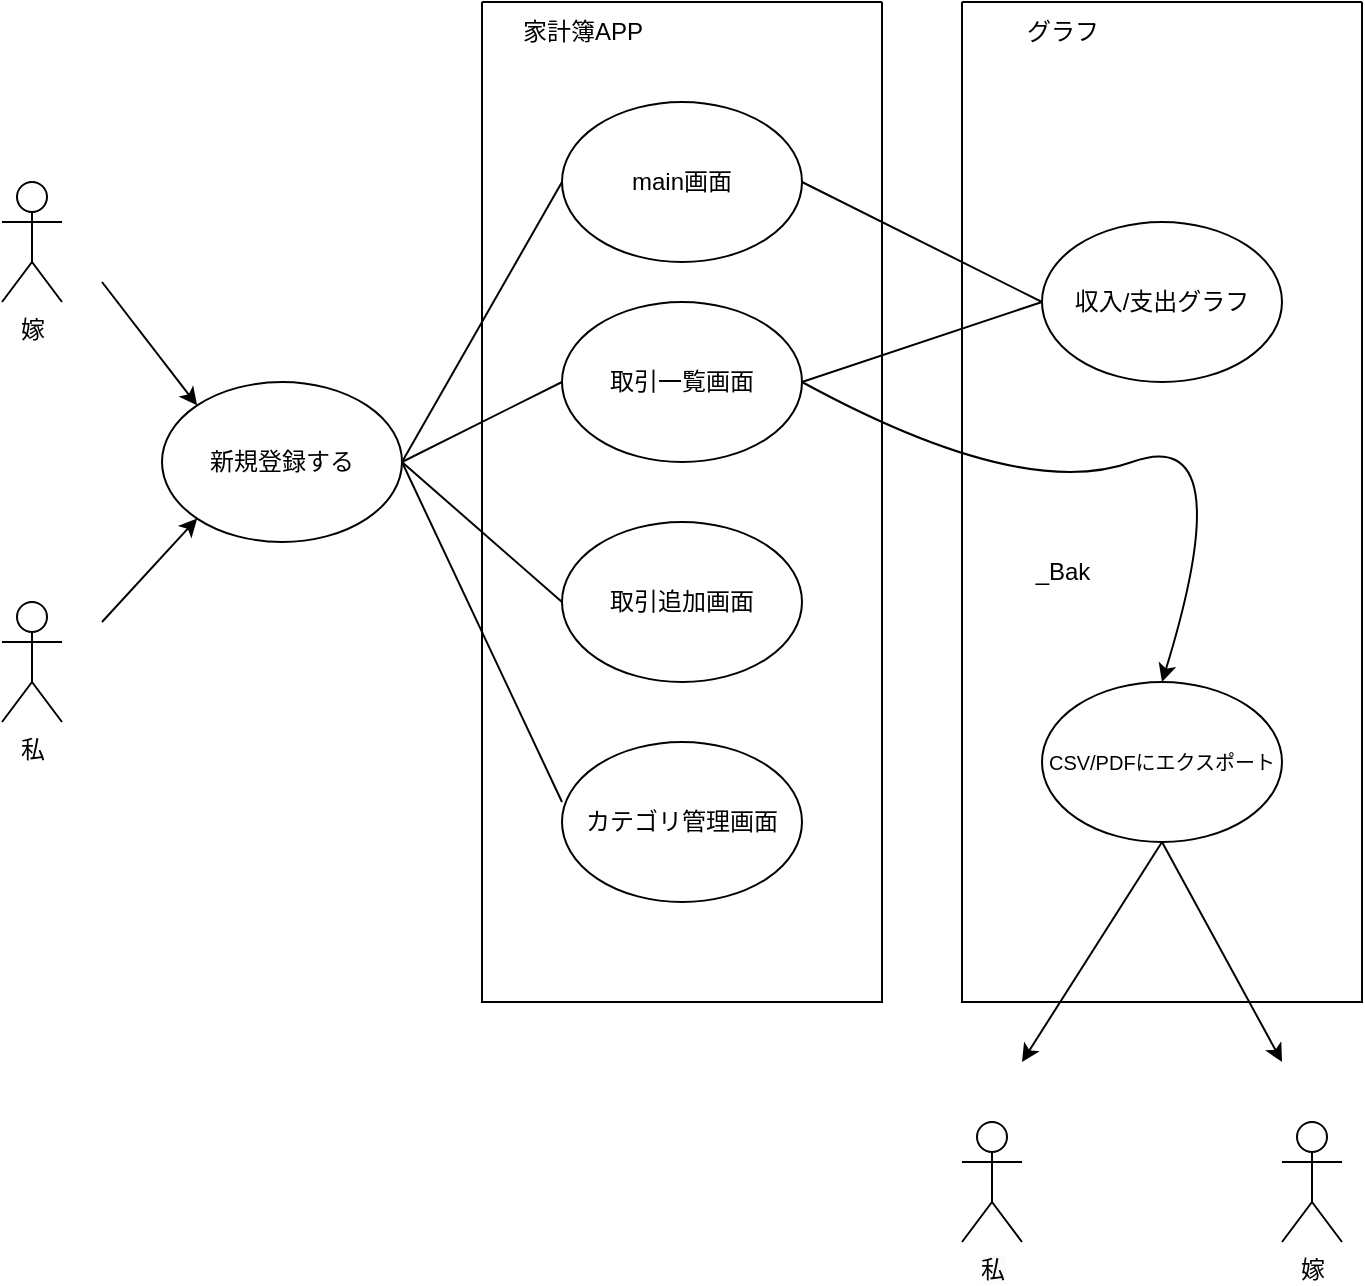 <mxfile>
    <diagram id="fVYfakyf75EEVNncoLDe" name="ページ1">
        <mxGraphModel dx="607" dy="761" grid="1" gridSize="10" guides="1" tooltips="1" connect="1" arrows="1" fold="1" page="1" pageScale="1" pageWidth="827" pageHeight="1169" math="0" shadow="0">
            <root>
                <mxCell id="0"/>
                <mxCell id="1" parent="0"/>
                <mxCell id="2" value="私" style="shape=umlActor;verticalLabelPosition=bottom;verticalAlign=top;html=1;outlineConnect=0;" parent="1" vertex="1">
                    <mxGeometry x="90" y="350" width="30" height="60" as="geometry"/>
                </mxCell>
                <mxCell id="4" value="" style="swimlane;startSize=0;" parent="1" vertex="1">
                    <mxGeometry x="330" y="50" width="200" height="500" as="geometry">
                        <mxRectangle x="330" y="50" width="50" height="40" as="alternateBounds"/>
                    </mxGeometry>
                </mxCell>
                <mxCell id="3" value="main画面" style="ellipse;whiteSpace=wrap;html=1;" parent="4" vertex="1">
                    <mxGeometry x="40" y="50" width="120" height="80" as="geometry"/>
                </mxCell>
                <mxCell id="6" value="家計簿APP" style="text;html=1;align=center;verticalAlign=middle;resizable=0;points=[];autosize=1;strokeColor=none;fillColor=none;" parent="4" vertex="1">
                    <mxGeometry x="10" width="80" height="30" as="geometry"/>
                </mxCell>
                <mxCell id="17" value="取引一覧画面" style="ellipse;whiteSpace=wrap;html=1;" parent="4" vertex="1">
                    <mxGeometry x="40" y="150" width="120" height="80" as="geometry"/>
                </mxCell>
                <mxCell id="18" value="取引追加画面" style="ellipse;whiteSpace=wrap;html=1;" parent="4" vertex="1">
                    <mxGeometry x="40" y="260" width="120" height="80" as="geometry"/>
                </mxCell>
                <mxCell id="27" value="&lt;span style=&quot;color: rgb(0, 0, 0);&quot;&gt;カテゴリ管理画面&lt;/span&gt;" style="ellipse;whiteSpace=wrap;html=1;" parent="4" vertex="1">
                    <mxGeometry x="40" y="370" width="120" height="80" as="geometry"/>
                </mxCell>
                <mxCell id="5" value="新規登録する" style="ellipse;whiteSpace=wrap;html=1;" parent="1" vertex="1">
                    <mxGeometry x="170" y="240" width="120" height="80" as="geometry"/>
                </mxCell>
                <mxCell id="8" value="嫁" style="shape=umlActor;verticalLabelPosition=bottom;verticalAlign=top;html=1;outlineConnect=0;" parent="1" vertex="1">
                    <mxGeometry x="90" y="140" width="30" height="60" as="geometry"/>
                </mxCell>
                <mxCell id="15" value="" style="endArrow=classic;html=1;entryX=0;entryY=1;entryDx=0;entryDy=0;" parent="1" target="5" edge="1">
                    <mxGeometry width="50" height="50" relative="1" as="geometry">
                        <mxPoint x="140" y="360" as="sourcePoint"/>
                        <mxPoint x="170" y="290" as="targetPoint"/>
                    </mxGeometry>
                </mxCell>
                <mxCell id="16" value="" style="endArrow=classic;html=1;entryX=0;entryY=0;entryDx=0;entryDy=0;" parent="1" target="5" edge="1">
                    <mxGeometry width="50" height="50" relative="1" as="geometry">
                        <mxPoint x="140" y="190" as="sourcePoint"/>
                        <mxPoint x="178" y="168" as="targetPoint"/>
                    </mxGeometry>
                </mxCell>
                <mxCell id="20" value="" style="swimlane;startSize=0;" parent="1" vertex="1">
                    <mxGeometry x="570" y="50" width="200" height="500" as="geometry">
                        <mxRectangle x="330" y="50" width="50" height="40" as="alternateBounds"/>
                    </mxGeometry>
                </mxCell>
                <mxCell id="22" value="グラフ" style="text;html=1;align=center;verticalAlign=middle;resizable=0;points=[];autosize=1;strokeColor=none;fillColor=none;" parent="20" vertex="1">
                    <mxGeometry x="20" width="60" height="30" as="geometry"/>
                </mxCell>
                <mxCell id="23" value="収入/支出グラフ" style="ellipse;whiteSpace=wrap;html=1;" parent="20" vertex="1">
                    <mxGeometry x="40" y="110" width="120" height="80" as="geometry"/>
                </mxCell>
                <mxCell id="25" value="_Bak" style="text;html=1;align=center;verticalAlign=middle;resizable=0;points=[];autosize=1;strokeColor=none;fillColor=none;" parent="20" vertex="1">
                    <mxGeometry x="25" y="270" width="50" height="30" as="geometry"/>
                </mxCell>
                <mxCell id="26" value="&lt;font style=&quot;font-size: 10px;&quot;&gt;CSV/PDFにエクスポート&lt;/font&gt;" style="ellipse;whiteSpace=wrap;html=1;" parent="20" vertex="1">
                    <mxGeometry x="40" y="340" width="120" height="80" as="geometry"/>
                </mxCell>
                <mxCell id="28" value="" style="endArrow=none;html=1;exitX=1;exitY=0.5;exitDx=0;exitDy=0;entryX=0;entryY=0.5;entryDx=0;entryDy=0;" parent="1" source="5" target="3" edge="1">
                    <mxGeometry width="50" height="50" relative="1" as="geometry">
                        <mxPoint x="310" y="250" as="sourcePoint"/>
                        <mxPoint x="360" y="200" as="targetPoint"/>
                    </mxGeometry>
                </mxCell>
                <mxCell id="30" value="" style="endArrow=none;html=1;entryX=0;entryY=0.5;entryDx=0;entryDy=0;exitX=1;exitY=0.5;exitDx=0;exitDy=0;" parent="1" source="5" target="17" edge="1">
                    <mxGeometry width="50" height="50" relative="1" as="geometry">
                        <mxPoint x="290" y="250" as="sourcePoint"/>
                        <mxPoint x="380" y="150" as="targetPoint"/>
                    </mxGeometry>
                </mxCell>
                <mxCell id="31" value="" style="endArrow=none;html=1;exitX=1;exitY=0.5;exitDx=0;exitDy=0;entryX=0;entryY=0.5;entryDx=0;entryDy=0;" parent="1" source="5" target="18" edge="1">
                    <mxGeometry width="50" height="50" relative="1" as="geometry">
                        <mxPoint x="310" y="270" as="sourcePoint"/>
                        <mxPoint x="300" y="300" as="targetPoint"/>
                    </mxGeometry>
                </mxCell>
                <mxCell id="32" value="" style="endArrow=none;html=1;entryX=0;entryY=0.375;entryDx=0;entryDy=0;entryPerimeter=0;exitX=1;exitY=0.5;exitDx=0;exitDy=0;" parent="1" source="5" target="27" edge="1">
                    <mxGeometry width="50" height="50" relative="1" as="geometry">
                        <mxPoint x="290" y="250" as="sourcePoint"/>
                        <mxPoint x="400" y="170" as="targetPoint"/>
                    </mxGeometry>
                </mxCell>
                <mxCell id="33" value="" style="endArrow=none;html=1;entryX=0;entryY=0.5;entryDx=0;entryDy=0;exitX=1;exitY=0.5;exitDx=0;exitDy=0;" parent="1" source="17" target="23" edge="1">
                    <mxGeometry width="50" height="50" relative="1" as="geometry">
                        <mxPoint x="530" y="250" as="sourcePoint"/>
                        <mxPoint x="610" y="210" as="targetPoint"/>
                    </mxGeometry>
                </mxCell>
                <mxCell id="35" value="" style="endArrow=none;html=1;entryX=0;entryY=0.5;entryDx=0;entryDy=0;exitX=1;exitY=0.5;exitDx=0;exitDy=0;" parent="1" source="3" target="23" edge="1">
                    <mxGeometry width="50" height="50" relative="1" as="geometry">
                        <mxPoint x="500" y="150" as="sourcePoint"/>
                        <mxPoint x="620" y="210" as="targetPoint"/>
                    </mxGeometry>
                </mxCell>
                <mxCell id="36" value="&lt;meta charset=&quot;utf-8&quot;&gt;&lt;span style=&quot;color: rgb(0, 0, 0); font-family: Helvetica; font-size: 12px; font-style: normal; font-variant-ligatures: normal; font-variant-caps: normal; font-weight: 400; letter-spacing: normal; orphans: 2; text-align: center; text-indent: 0px; text-transform: none; widows: 2; word-spacing: 0px; -webkit-text-stroke-width: 0px; white-space: nowrap; background-color: rgb(251, 251, 251); text-decoration-thickness: initial; text-decoration-style: initial; text-decoration-color: initial; display: inline !important; float: none;&quot;&gt;私&lt;/span&gt;" style="shape=umlActor;verticalLabelPosition=bottom;verticalAlign=top;html=1;outlineConnect=0;" parent="1" vertex="1">
                    <mxGeometry x="570" y="610" width="30" height="60" as="geometry"/>
                </mxCell>
                <mxCell id="37" value="" style="endArrow=classic;html=1;exitX=0.5;exitY=1;exitDx=0;exitDy=0;" parent="1" source="26" edge="1">
                    <mxGeometry width="50" height="50" relative="1" as="geometry">
                        <mxPoint x="722" y="592" as="sourcePoint"/>
                        <mxPoint x="600" y="580" as="targetPoint"/>
                    </mxGeometry>
                </mxCell>
                <mxCell id="39" value="嫁" style="shape=umlActor;verticalLabelPosition=bottom;verticalAlign=top;html=1;outlineConnect=0;" parent="1" vertex="1">
                    <mxGeometry x="730" y="610" width="30" height="60" as="geometry"/>
                </mxCell>
                <mxCell id="43" value="" style="endArrow=classic;html=1;exitX=0.5;exitY=1;exitDx=0;exitDy=0;" parent="1" source="26" edge="1">
                    <mxGeometry width="50" height="50" relative="1" as="geometry">
                        <mxPoint x="680" y="480" as="sourcePoint"/>
                        <mxPoint x="730" y="580" as="targetPoint"/>
                    </mxGeometry>
                </mxCell>
                <mxCell id="47" value="" style="curved=1;endArrow=classic;html=1;entryX=0.5;entryY=0;entryDx=0;entryDy=0;exitX=1;exitY=0.5;exitDx=0;exitDy=0;" parent="1" source="17" target="26" edge="1">
                    <mxGeometry width="50" height="50" relative="1" as="geometry">
                        <mxPoint x="530" y="140" as="sourcePoint"/>
                        <mxPoint x="580" y="90" as="targetPoint"/>
                        <Array as="points">
                            <mxPoint x="600" y="300"/>
                            <mxPoint x="710" y="260"/>
                        </Array>
                    </mxGeometry>
                </mxCell>
            </root>
        </mxGraphModel>
    </diagram>
</mxfile>